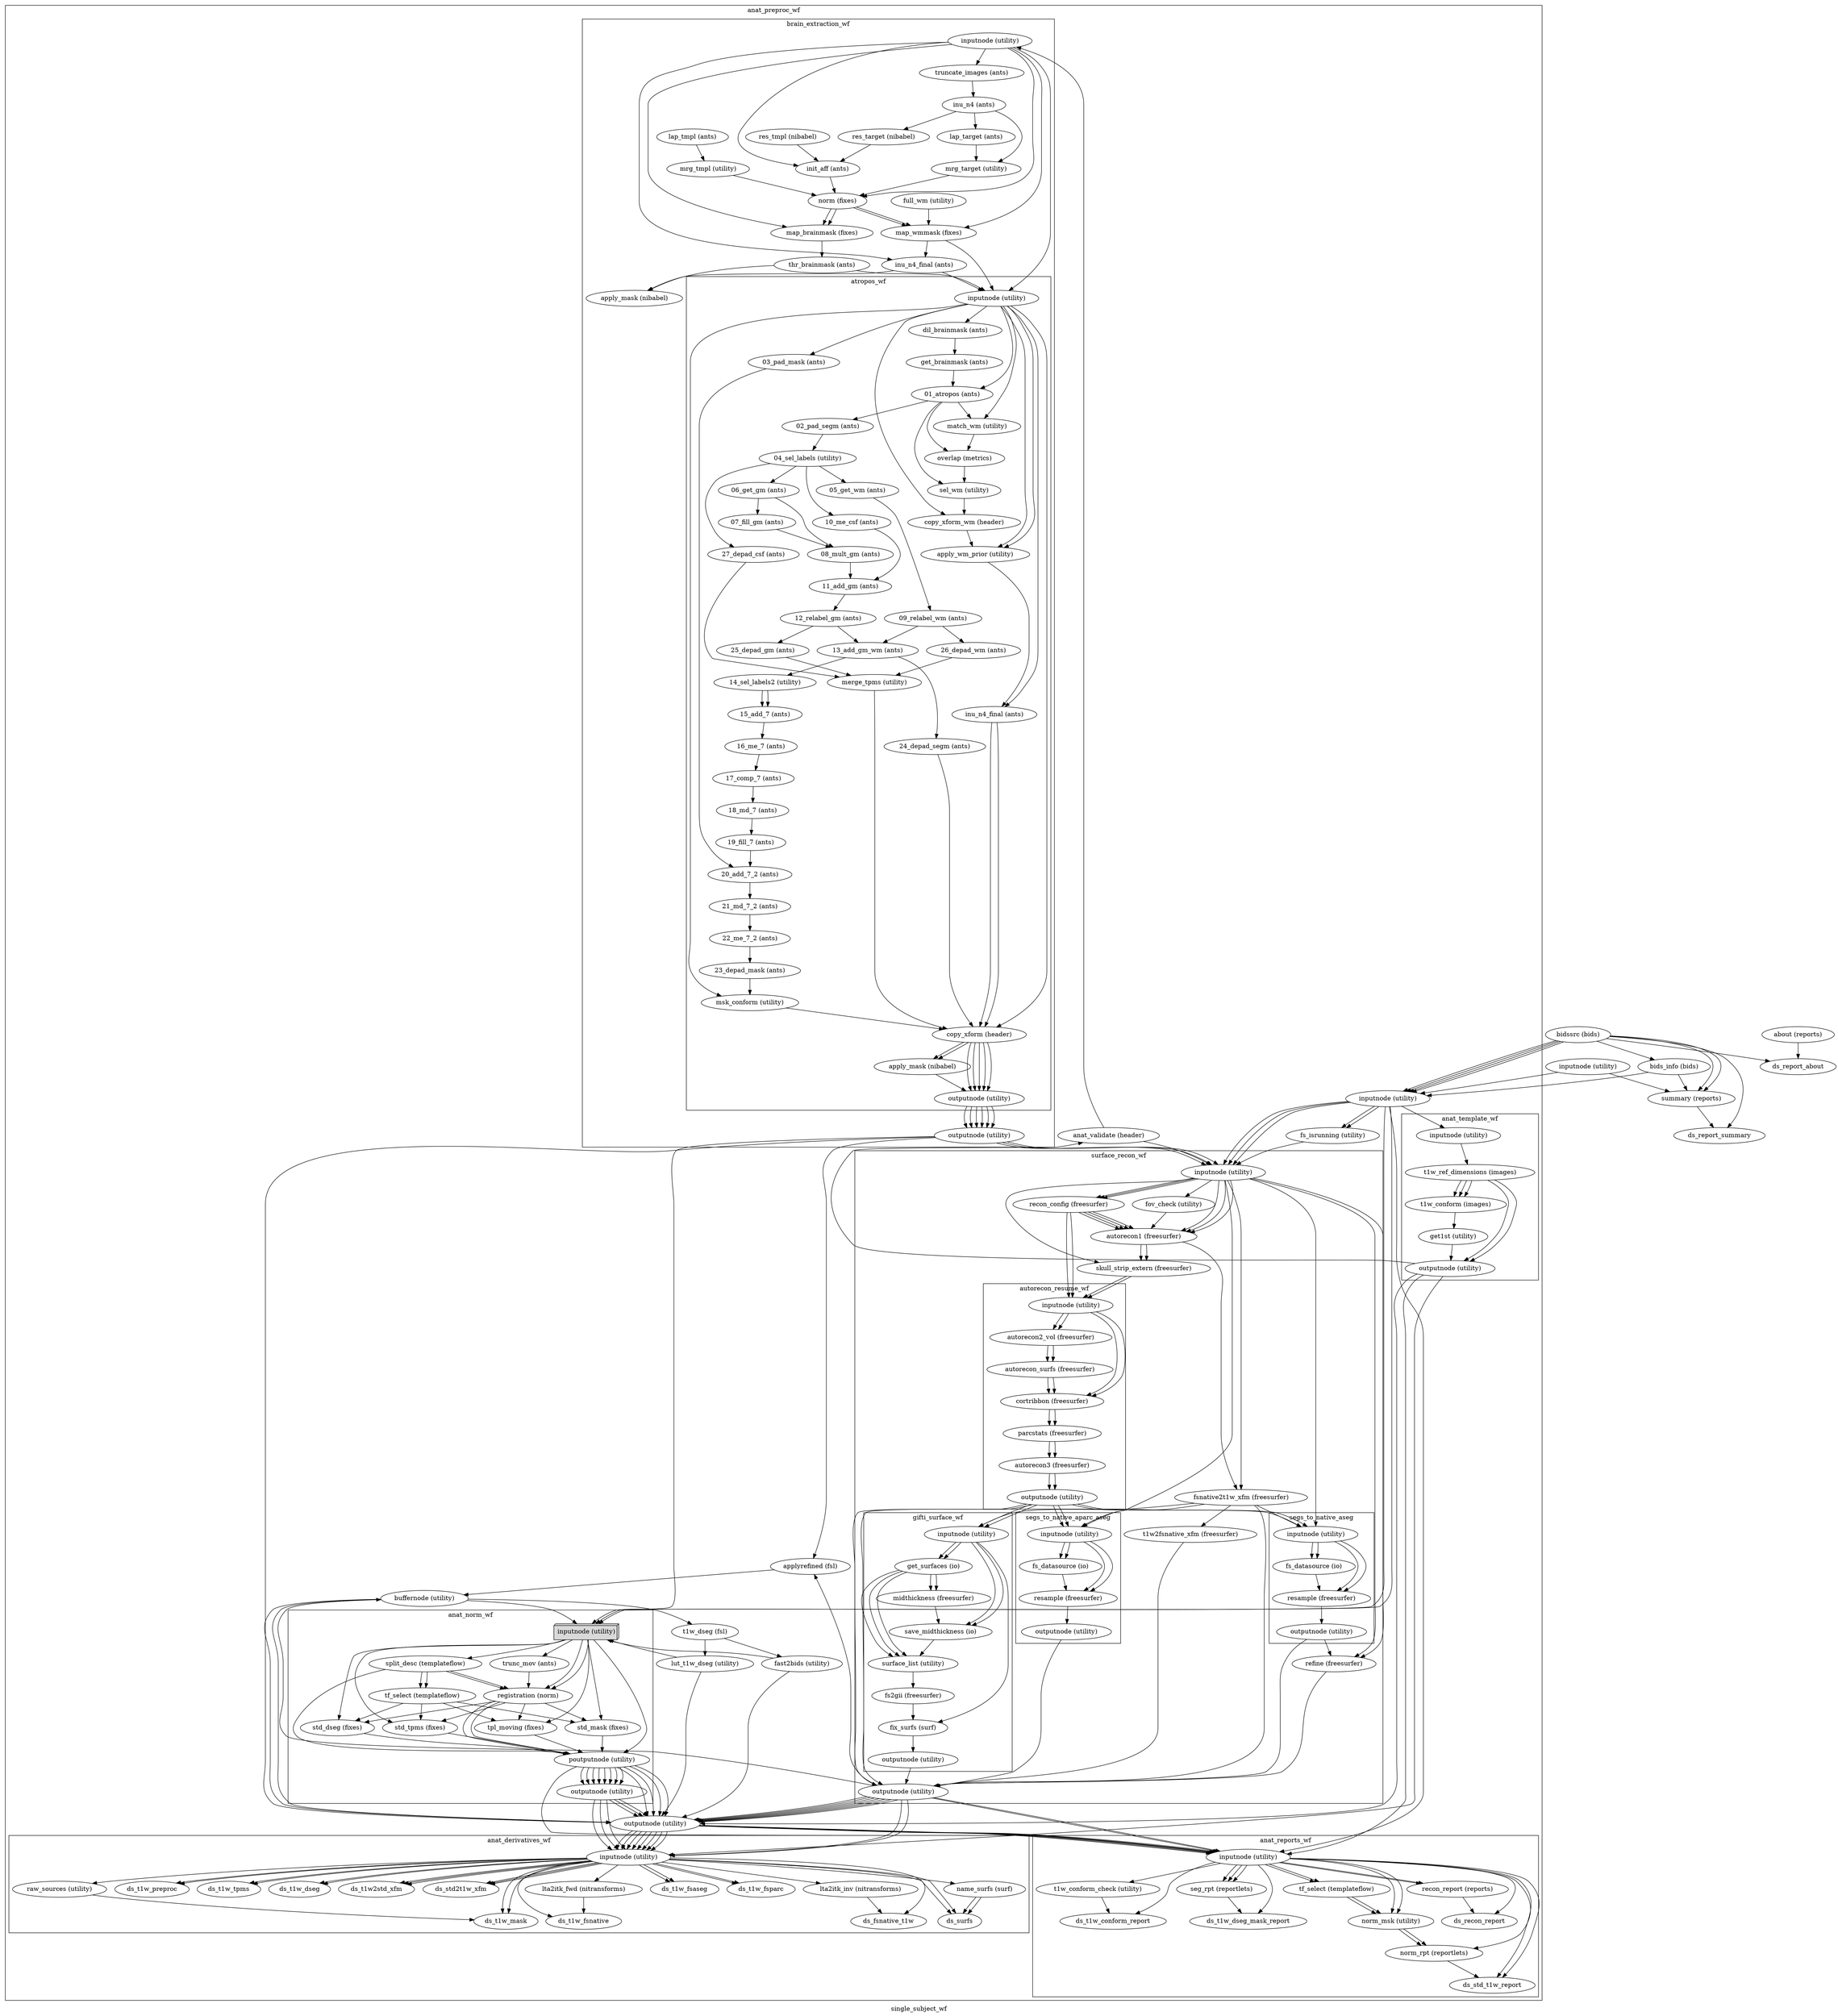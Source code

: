 digraph single_subject_wf{
  label="single_subject_wf";
  single_subject_wf_inputnode[label="inputnode (utility)"];
  single_subject_wf_bidssrc[label="bidssrc (bids)"];
  single_subject_wf_about[label="about (reports)"];
  single_subject_wf_bids_info[label="bids_info (bids)"];
  single_subject_wf_ds_report_about[label="ds_report_about"];
  single_subject_wf_summary[label="summary (reports)"];
  single_subject_wf_ds_report_summary[label="ds_report_summary"];
  single_subject_wf_inputnode -> single_subject_wf_summary;
  single_subject_wf_bidssrc -> single_subject_wf_bids_info;
  single_subject_wf_bidssrc -> single_subject_wf_summary;
  single_subject_wf_bidssrc -> single_subject_wf_summary;
  single_subject_wf_bidssrc -> single_subject_wf_ds_report_summary;
  single_subject_wf_bidssrc -> single_subject_wf_ds_report_about;
  single_subject_wf_about -> single_subject_wf_ds_report_about;
  single_subject_wf_bids_info -> single_subject_wf_summary;
  single_subject_wf_summary -> single_subject_wf_ds_report_summary;
  subgraph cluster_single_subject_wf_anat_preproc_wf {
      label="anat_preproc_wf";
    single_subject_wf_anat_preproc_wf_inputnode[label="inputnode (utility)"];
    single_subject_wf_anat_preproc_wf_fs_isrunning[label="fs_isrunning (utility)"];
    single_subject_wf_anat_preproc_wf_anat_validate[label="anat_validate (header)"];
    single_subject_wf_anat_preproc_wf_applyrefined[label="applyrefined (fsl)"];
    single_subject_wf_anat_preproc_wf_buffernode[label="buffernode (utility)"];
    single_subject_wf_anat_preproc_wf_t1w_dseg[label="t1w_dseg (fsl)"];
    single_subject_wf_anat_preproc_wf_lut_t1w_dseg[label="lut_t1w_dseg (utility)"];
    single_subject_wf_anat_preproc_wf_fast2bids[label="fast2bids (utility)"];
    single_subject_wf_anat_preproc_wf_outputnode[label="outputnode (utility)"];
    single_subject_wf_anat_preproc_wf_inputnode -> single_subject_wf_anat_preproc_wf_fs_isrunning;
    single_subject_wf_anat_preproc_wf_inputnode -> single_subject_wf_anat_preproc_wf_fs_isrunning;
    subgraph cluster_single_subject_wf_anat_preproc_wf_anat_template_wf {
            label="anat_template_wf";
        single_subject_wf_anat_preproc_wf_anat_template_wf_inputnode[label="inputnode (utility)"];
        single_subject_wf_anat_preproc_wf_anat_template_wf_t1w_ref_dimensions[label="t1w_ref_dimensions (images)"];
        single_subject_wf_anat_preproc_wf_anat_template_wf_t1w_conform[label="t1w_conform (images)"];
        single_subject_wf_anat_preproc_wf_anat_template_wf_get1st[label="get1st (utility)"];
        single_subject_wf_anat_preproc_wf_anat_template_wf_outputnode[label="outputnode (utility)"];
        single_subject_wf_anat_preproc_wf_anat_template_wf_inputnode -> single_subject_wf_anat_preproc_wf_anat_template_wf_t1w_ref_dimensions;
        single_subject_wf_anat_preproc_wf_anat_template_wf_t1w_ref_dimensions -> single_subject_wf_anat_preproc_wf_anat_template_wf_t1w_conform;
        single_subject_wf_anat_preproc_wf_anat_template_wf_t1w_ref_dimensions -> single_subject_wf_anat_preproc_wf_anat_template_wf_t1w_conform;
        single_subject_wf_anat_preproc_wf_anat_template_wf_t1w_ref_dimensions -> single_subject_wf_anat_preproc_wf_anat_template_wf_t1w_conform;
        single_subject_wf_anat_preproc_wf_anat_template_wf_t1w_ref_dimensions -> single_subject_wf_anat_preproc_wf_anat_template_wf_outputnode;
        single_subject_wf_anat_preproc_wf_anat_template_wf_t1w_ref_dimensions -> single_subject_wf_anat_preproc_wf_anat_template_wf_outputnode;
        single_subject_wf_anat_preproc_wf_anat_template_wf_t1w_conform -> single_subject_wf_anat_preproc_wf_anat_template_wf_get1st;
        single_subject_wf_anat_preproc_wf_anat_template_wf_get1st -> single_subject_wf_anat_preproc_wf_anat_template_wf_outputnode;
    }
    subgraph cluster_single_subject_wf_anat_preproc_wf_brain_extraction_wf {
            label="brain_extraction_wf";
        single_subject_wf_anat_preproc_wf_brain_extraction_wf_inputnode[label="inputnode (utility)"];
        single_subject_wf_anat_preproc_wf_brain_extraction_wf_res_tmpl[label="res_tmpl (nibabel)"];
        single_subject_wf_anat_preproc_wf_brain_extraction_wf_full_wm[label="full_wm (utility)"];
        single_subject_wf_anat_preproc_wf_brain_extraction_wf_lap_tmpl[label="lap_tmpl (ants)"];
        single_subject_wf_anat_preproc_wf_brain_extraction_wf_truncate_images[label="truncate_images (ants)"];
        single_subject_wf_anat_preproc_wf_brain_extraction_wf_mrg_tmpl[label="mrg_tmpl (utility)"];
        single_subject_wf_anat_preproc_wf_brain_extraction_wf_inu_n4[label="inu_n4 (ants)"];
        single_subject_wf_anat_preproc_wf_brain_extraction_wf_res_target[label="res_target (nibabel)"];
        single_subject_wf_anat_preproc_wf_brain_extraction_wf_lap_target[label="lap_target (ants)"];
        single_subject_wf_anat_preproc_wf_brain_extraction_wf_init_aff[label="init_aff (ants)"];
        single_subject_wf_anat_preproc_wf_brain_extraction_wf_mrg_target[label="mrg_target (utility)"];
        single_subject_wf_anat_preproc_wf_brain_extraction_wf_norm[label="norm (fixes)"];
        single_subject_wf_anat_preproc_wf_brain_extraction_wf_map_brainmask[label="map_brainmask (fixes)"];
        single_subject_wf_anat_preproc_wf_brain_extraction_wf_map_wmmask[label="map_wmmask (fixes)"];
        single_subject_wf_anat_preproc_wf_brain_extraction_wf_thr_brainmask[label="thr_brainmask (ants)"];
        single_subject_wf_anat_preproc_wf_brain_extraction_wf_inu_n4_final[label="inu_n4_final (ants)"];
        single_subject_wf_anat_preproc_wf_brain_extraction_wf_apply_mask[label="apply_mask (nibabel)"];
        single_subject_wf_anat_preproc_wf_brain_extraction_wf_outputnode[label="outputnode (utility)"];
        single_subject_wf_anat_preproc_wf_brain_extraction_wf_inputnode -> single_subject_wf_anat_preproc_wf_brain_extraction_wf_truncate_images;
        single_subject_wf_anat_preproc_wf_brain_extraction_wf_inputnode -> single_subject_wf_anat_preproc_wf_brain_extraction_wf_inu_n4_final;
        single_subject_wf_anat_preproc_wf_brain_extraction_wf_inputnode -> single_subject_wf_anat_preproc_wf_brain_extraction_wf_init_aff;
        single_subject_wf_anat_preproc_wf_brain_extraction_wf_inputnode -> single_subject_wf_anat_preproc_wf_brain_extraction_wf_norm;
        single_subject_wf_anat_preproc_wf_brain_extraction_wf_inputnode -> single_subject_wf_anat_preproc_wf_brain_extraction_wf_map_brainmask;
        single_subject_wf_anat_preproc_wf_brain_extraction_wf_inputnode -> single_subject_wf_anat_preproc_wf_brain_extraction_wf_map_wmmask;
        single_subject_wf_anat_preproc_wf_brain_extraction_wf_res_tmpl -> single_subject_wf_anat_preproc_wf_brain_extraction_wf_init_aff;
        single_subject_wf_anat_preproc_wf_brain_extraction_wf_full_wm -> single_subject_wf_anat_preproc_wf_brain_extraction_wf_map_wmmask;
        single_subject_wf_anat_preproc_wf_brain_extraction_wf_lap_tmpl -> single_subject_wf_anat_preproc_wf_brain_extraction_wf_mrg_tmpl;
        single_subject_wf_anat_preproc_wf_brain_extraction_wf_truncate_images -> single_subject_wf_anat_preproc_wf_brain_extraction_wf_inu_n4;
        single_subject_wf_anat_preproc_wf_brain_extraction_wf_mrg_tmpl -> single_subject_wf_anat_preproc_wf_brain_extraction_wf_norm;
        single_subject_wf_anat_preproc_wf_brain_extraction_wf_inu_n4 -> single_subject_wf_anat_preproc_wf_brain_extraction_wf_res_target;
        single_subject_wf_anat_preproc_wf_brain_extraction_wf_inu_n4 -> single_subject_wf_anat_preproc_wf_brain_extraction_wf_lap_target;
        single_subject_wf_anat_preproc_wf_brain_extraction_wf_inu_n4 -> single_subject_wf_anat_preproc_wf_brain_extraction_wf_mrg_target;
        single_subject_wf_anat_preproc_wf_brain_extraction_wf_res_target -> single_subject_wf_anat_preproc_wf_brain_extraction_wf_init_aff;
        single_subject_wf_anat_preproc_wf_brain_extraction_wf_lap_target -> single_subject_wf_anat_preproc_wf_brain_extraction_wf_mrg_target;
        single_subject_wf_anat_preproc_wf_brain_extraction_wf_init_aff -> single_subject_wf_anat_preproc_wf_brain_extraction_wf_norm;
        single_subject_wf_anat_preproc_wf_brain_extraction_wf_mrg_target -> single_subject_wf_anat_preproc_wf_brain_extraction_wf_norm;
        single_subject_wf_anat_preproc_wf_brain_extraction_wf_norm -> single_subject_wf_anat_preproc_wf_brain_extraction_wf_map_brainmask;
        single_subject_wf_anat_preproc_wf_brain_extraction_wf_norm -> single_subject_wf_anat_preproc_wf_brain_extraction_wf_map_brainmask;
        single_subject_wf_anat_preproc_wf_brain_extraction_wf_norm -> single_subject_wf_anat_preproc_wf_brain_extraction_wf_map_wmmask;
        single_subject_wf_anat_preproc_wf_brain_extraction_wf_norm -> single_subject_wf_anat_preproc_wf_brain_extraction_wf_map_wmmask;
        single_subject_wf_anat_preproc_wf_brain_extraction_wf_map_brainmask -> single_subject_wf_anat_preproc_wf_brain_extraction_wf_thr_brainmask;
        single_subject_wf_anat_preproc_wf_brain_extraction_wf_map_wmmask -> single_subject_wf_anat_preproc_wf_brain_extraction_wf_inu_n4_final;
        single_subject_wf_anat_preproc_wf_brain_extraction_wf_thr_brainmask -> single_subject_wf_anat_preproc_wf_brain_extraction_wf_apply_mask;
        single_subject_wf_anat_preproc_wf_brain_extraction_wf_inu_n4_final -> single_subject_wf_anat_preproc_wf_brain_extraction_wf_apply_mask;
        subgraph cluster_single_subject_wf_anat_preproc_wf_brain_extraction_wf_atropos_wf {
                        label="atropos_wf";
                single_subject_wf_anat_preproc_wf_brain_extraction_wf_atropos_wf_inputnode[label="inputnode (utility)"];
                single_subject_wf_anat_preproc_wf_brain_extraction_wf_atropos_wf_dil_brainmask[label="dil_brainmask (ants)"];
                single_subject_wf_anat_preproc_wf_brain_extraction_wf_atropos_wf_03_pad_mask[label="03_pad_mask (ants)"];
                single_subject_wf_anat_preproc_wf_brain_extraction_wf_atropos_wf_get_brainmask[label="get_brainmask (ants)"];
                single_subject_wf_anat_preproc_wf_brain_extraction_wf_atropos_wf_01_atropos[label="01_atropos (ants)"];
                single_subject_wf_anat_preproc_wf_brain_extraction_wf_atropos_wf_02_pad_segm[label="02_pad_segm (ants)"];
                single_subject_wf_anat_preproc_wf_brain_extraction_wf_atropos_wf_match_wm[label="match_wm (utility)"];
                single_subject_wf_anat_preproc_wf_brain_extraction_wf_atropos_wf_04_sel_labels[label="04_sel_labels (utility)"];
                single_subject_wf_anat_preproc_wf_brain_extraction_wf_atropos_wf_overlap[label="overlap (metrics)"];
                single_subject_wf_anat_preproc_wf_brain_extraction_wf_atropos_wf_05_get_wm[label="05_get_wm (ants)"];
                single_subject_wf_anat_preproc_wf_brain_extraction_wf_atropos_wf_06_get_gm[label="06_get_gm (ants)"];
                single_subject_wf_anat_preproc_wf_brain_extraction_wf_atropos_wf_10_me_csf[label="10_me_csf (ants)"];
                single_subject_wf_anat_preproc_wf_brain_extraction_wf_atropos_wf_27_depad_csf[label="27_depad_csf (ants)"];
                single_subject_wf_anat_preproc_wf_brain_extraction_wf_atropos_wf_sel_wm[label="sel_wm (utility)"];
                single_subject_wf_anat_preproc_wf_brain_extraction_wf_atropos_wf_09_relabel_wm[label="09_relabel_wm (ants)"];
                single_subject_wf_anat_preproc_wf_brain_extraction_wf_atropos_wf_07_fill_gm[label="07_fill_gm (ants)"];
                single_subject_wf_anat_preproc_wf_brain_extraction_wf_atropos_wf_copy_xform_wm[label="copy_xform_wm (header)"];
                single_subject_wf_anat_preproc_wf_brain_extraction_wf_atropos_wf_26_depad_wm[label="26_depad_wm (ants)"];
                single_subject_wf_anat_preproc_wf_brain_extraction_wf_atropos_wf_08_mult_gm[label="08_mult_gm (ants)"];
                single_subject_wf_anat_preproc_wf_brain_extraction_wf_atropos_wf_apply_wm_prior[label="apply_wm_prior (utility)"];
                single_subject_wf_anat_preproc_wf_brain_extraction_wf_atropos_wf_11_add_gm[label="11_add_gm (ants)"];
                single_subject_wf_anat_preproc_wf_brain_extraction_wf_atropos_wf_inu_n4_final[label="inu_n4_final (ants)"];
                single_subject_wf_anat_preproc_wf_brain_extraction_wf_atropos_wf_12_relabel_gm[label="12_relabel_gm (ants)"];
                single_subject_wf_anat_preproc_wf_brain_extraction_wf_atropos_wf_13_add_gm_wm[label="13_add_gm_wm (ants)"];
                single_subject_wf_anat_preproc_wf_brain_extraction_wf_atropos_wf_25_depad_gm[label="25_depad_gm (ants)"];
                single_subject_wf_anat_preproc_wf_brain_extraction_wf_atropos_wf_14_sel_labels2[label="14_sel_labels2 (utility)"];
                single_subject_wf_anat_preproc_wf_brain_extraction_wf_atropos_wf_24_depad_segm[label="24_depad_segm (ants)"];
                single_subject_wf_anat_preproc_wf_brain_extraction_wf_atropos_wf_merge_tpms[label="merge_tpms (utility)"];
                single_subject_wf_anat_preproc_wf_brain_extraction_wf_atropos_wf_15_add_7[label="15_add_7 (ants)"];
                single_subject_wf_anat_preproc_wf_brain_extraction_wf_atropos_wf_16_me_7[label="16_me_7 (ants)"];
                single_subject_wf_anat_preproc_wf_brain_extraction_wf_atropos_wf_17_comp_7[label="17_comp_7 (ants)"];
                single_subject_wf_anat_preproc_wf_brain_extraction_wf_atropos_wf_18_md_7[label="18_md_7 (ants)"];
                single_subject_wf_anat_preproc_wf_brain_extraction_wf_atropos_wf_19_fill_7[label="19_fill_7 (ants)"];
                single_subject_wf_anat_preproc_wf_brain_extraction_wf_atropos_wf_20_add_7_2[label="20_add_7_2 (ants)"];
                single_subject_wf_anat_preproc_wf_brain_extraction_wf_atropos_wf_21_md_7_2[label="21_md_7_2 (ants)"];
                single_subject_wf_anat_preproc_wf_brain_extraction_wf_atropos_wf_22_me_7_2[label="22_me_7_2 (ants)"];
                single_subject_wf_anat_preproc_wf_brain_extraction_wf_atropos_wf_23_depad_mask[label="23_depad_mask (ants)"];
                single_subject_wf_anat_preproc_wf_brain_extraction_wf_atropos_wf_msk_conform[label="msk_conform (utility)"];
                single_subject_wf_anat_preproc_wf_brain_extraction_wf_atropos_wf_copy_xform[label="copy_xform (header)"];
                single_subject_wf_anat_preproc_wf_brain_extraction_wf_atropos_wf_apply_mask[label="apply_mask (nibabel)"];
                single_subject_wf_anat_preproc_wf_brain_extraction_wf_atropos_wf_outputnode[label="outputnode (utility)"];
                single_subject_wf_anat_preproc_wf_brain_extraction_wf_atropos_wf_inputnode -> single_subject_wf_anat_preproc_wf_brain_extraction_wf_atropos_wf_dil_brainmask;
                single_subject_wf_anat_preproc_wf_brain_extraction_wf_atropos_wf_inputnode -> single_subject_wf_anat_preproc_wf_brain_extraction_wf_atropos_wf_copy_xform;
                single_subject_wf_anat_preproc_wf_brain_extraction_wf_atropos_wf_inputnode -> single_subject_wf_anat_preproc_wf_brain_extraction_wf_atropos_wf_copy_xform_wm;
                single_subject_wf_anat_preproc_wf_brain_extraction_wf_atropos_wf_inputnode -> single_subject_wf_anat_preproc_wf_brain_extraction_wf_atropos_wf_03_pad_mask;
                single_subject_wf_anat_preproc_wf_brain_extraction_wf_atropos_wf_inputnode -> single_subject_wf_anat_preproc_wf_brain_extraction_wf_atropos_wf_01_atropos;
                single_subject_wf_anat_preproc_wf_brain_extraction_wf_atropos_wf_inputnode -> single_subject_wf_anat_preproc_wf_brain_extraction_wf_atropos_wf_inu_n4_final;
                single_subject_wf_anat_preproc_wf_brain_extraction_wf_atropos_wf_inputnode -> single_subject_wf_anat_preproc_wf_brain_extraction_wf_atropos_wf_msk_conform;
                single_subject_wf_anat_preproc_wf_brain_extraction_wf_atropos_wf_inputnode -> single_subject_wf_anat_preproc_wf_brain_extraction_wf_atropos_wf_apply_wm_prior;
                single_subject_wf_anat_preproc_wf_brain_extraction_wf_atropos_wf_inputnode -> single_subject_wf_anat_preproc_wf_brain_extraction_wf_atropos_wf_apply_wm_prior;
                single_subject_wf_anat_preproc_wf_brain_extraction_wf_atropos_wf_inputnode -> single_subject_wf_anat_preproc_wf_brain_extraction_wf_atropos_wf_match_wm;
                single_subject_wf_anat_preproc_wf_brain_extraction_wf_atropos_wf_dil_brainmask -> single_subject_wf_anat_preproc_wf_brain_extraction_wf_atropos_wf_get_brainmask;
                single_subject_wf_anat_preproc_wf_brain_extraction_wf_atropos_wf_03_pad_mask -> single_subject_wf_anat_preproc_wf_brain_extraction_wf_atropos_wf_20_add_7_2;
                single_subject_wf_anat_preproc_wf_brain_extraction_wf_atropos_wf_get_brainmask -> single_subject_wf_anat_preproc_wf_brain_extraction_wf_atropos_wf_01_atropos;
                single_subject_wf_anat_preproc_wf_brain_extraction_wf_atropos_wf_01_atropos -> single_subject_wf_anat_preproc_wf_brain_extraction_wf_atropos_wf_02_pad_segm;
                single_subject_wf_anat_preproc_wf_brain_extraction_wf_atropos_wf_01_atropos -> single_subject_wf_anat_preproc_wf_brain_extraction_wf_atropos_wf_sel_wm;
                single_subject_wf_anat_preproc_wf_brain_extraction_wf_atropos_wf_01_atropos -> single_subject_wf_anat_preproc_wf_brain_extraction_wf_atropos_wf_match_wm;
                single_subject_wf_anat_preproc_wf_brain_extraction_wf_atropos_wf_01_atropos -> single_subject_wf_anat_preproc_wf_brain_extraction_wf_atropos_wf_overlap;
                single_subject_wf_anat_preproc_wf_brain_extraction_wf_atropos_wf_02_pad_segm -> single_subject_wf_anat_preproc_wf_brain_extraction_wf_atropos_wf_04_sel_labels;
                single_subject_wf_anat_preproc_wf_brain_extraction_wf_atropos_wf_match_wm -> single_subject_wf_anat_preproc_wf_brain_extraction_wf_atropos_wf_overlap;
                single_subject_wf_anat_preproc_wf_brain_extraction_wf_atropos_wf_04_sel_labels -> single_subject_wf_anat_preproc_wf_brain_extraction_wf_atropos_wf_05_get_wm;
                single_subject_wf_anat_preproc_wf_brain_extraction_wf_atropos_wf_04_sel_labels -> single_subject_wf_anat_preproc_wf_brain_extraction_wf_atropos_wf_06_get_gm;
                single_subject_wf_anat_preproc_wf_brain_extraction_wf_atropos_wf_04_sel_labels -> single_subject_wf_anat_preproc_wf_brain_extraction_wf_atropos_wf_10_me_csf;
                single_subject_wf_anat_preproc_wf_brain_extraction_wf_atropos_wf_04_sel_labels -> single_subject_wf_anat_preproc_wf_brain_extraction_wf_atropos_wf_27_depad_csf;
                single_subject_wf_anat_preproc_wf_brain_extraction_wf_atropos_wf_overlap -> single_subject_wf_anat_preproc_wf_brain_extraction_wf_atropos_wf_sel_wm;
                single_subject_wf_anat_preproc_wf_brain_extraction_wf_atropos_wf_05_get_wm -> single_subject_wf_anat_preproc_wf_brain_extraction_wf_atropos_wf_09_relabel_wm;
                single_subject_wf_anat_preproc_wf_brain_extraction_wf_atropos_wf_06_get_gm -> single_subject_wf_anat_preproc_wf_brain_extraction_wf_atropos_wf_07_fill_gm;
                single_subject_wf_anat_preproc_wf_brain_extraction_wf_atropos_wf_06_get_gm -> single_subject_wf_anat_preproc_wf_brain_extraction_wf_atropos_wf_08_mult_gm;
                single_subject_wf_anat_preproc_wf_brain_extraction_wf_atropos_wf_10_me_csf -> single_subject_wf_anat_preproc_wf_brain_extraction_wf_atropos_wf_11_add_gm;
                single_subject_wf_anat_preproc_wf_brain_extraction_wf_atropos_wf_27_depad_csf -> single_subject_wf_anat_preproc_wf_brain_extraction_wf_atropos_wf_merge_tpms;
                single_subject_wf_anat_preproc_wf_brain_extraction_wf_atropos_wf_sel_wm -> single_subject_wf_anat_preproc_wf_brain_extraction_wf_atropos_wf_copy_xform_wm;
                single_subject_wf_anat_preproc_wf_brain_extraction_wf_atropos_wf_09_relabel_wm -> single_subject_wf_anat_preproc_wf_brain_extraction_wf_atropos_wf_13_add_gm_wm;
                single_subject_wf_anat_preproc_wf_brain_extraction_wf_atropos_wf_09_relabel_wm -> single_subject_wf_anat_preproc_wf_brain_extraction_wf_atropos_wf_26_depad_wm;
                single_subject_wf_anat_preproc_wf_brain_extraction_wf_atropos_wf_07_fill_gm -> single_subject_wf_anat_preproc_wf_brain_extraction_wf_atropos_wf_08_mult_gm;
                single_subject_wf_anat_preproc_wf_brain_extraction_wf_atropos_wf_copy_xform_wm -> single_subject_wf_anat_preproc_wf_brain_extraction_wf_atropos_wf_apply_wm_prior;
                single_subject_wf_anat_preproc_wf_brain_extraction_wf_atropos_wf_26_depad_wm -> single_subject_wf_anat_preproc_wf_brain_extraction_wf_atropos_wf_merge_tpms;
                single_subject_wf_anat_preproc_wf_brain_extraction_wf_atropos_wf_08_mult_gm -> single_subject_wf_anat_preproc_wf_brain_extraction_wf_atropos_wf_11_add_gm;
                single_subject_wf_anat_preproc_wf_brain_extraction_wf_atropos_wf_apply_wm_prior -> single_subject_wf_anat_preproc_wf_brain_extraction_wf_atropos_wf_inu_n4_final;
                single_subject_wf_anat_preproc_wf_brain_extraction_wf_atropos_wf_11_add_gm -> single_subject_wf_anat_preproc_wf_brain_extraction_wf_atropos_wf_12_relabel_gm;
                single_subject_wf_anat_preproc_wf_brain_extraction_wf_atropos_wf_inu_n4_final -> single_subject_wf_anat_preproc_wf_brain_extraction_wf_atropos_wf_copy_xform;
                single_subject_wf_anat_preproc_wf_brain_extraction_wf_atropos_wf_inu_n4_final -> single_subject_wf_anat_preproc_wf_brain_extraction_wf_atropos_wf_copy_xform;
                single_subject_wf_anat_preproc_wf_brain_extraction_wf_atropos_wf_12_relabel_gm -> single_subject_wf_anat_preproc_wf_brain_extraction_wf_atropos_wf_13_add_gm_wm;
                single_subject_wf_anat_preproc_wf_brain_extraction_wf_atropos_wf_12_relabel_gm -> single_subject_wf_anat_preproc_wf_brain_extraction_wf_atropos_wf_25_depad_gm;
                single_subject_wf_anat_preproc_wf_brain_extraction_wf_atropos_wf_13_add_gm_wm -> single_subject_wf_anat_preproc_wf_brain_extraction_wf_atropos_wf_14_sel_labels2;
                single_subject_wf_anat_preproc_wf_brain_extraction_wf_atropos_wf_13_add_gm_wm -> single_subject_wf_anat_preproc_wf_brain_extraction_wf_atropos_wf_24_depad_segm;
                single_subject_wf_anat_preproc_wf_brain_extraction_wf_atropos_wf_25_depad_gm -> single_subject_wf_anat_preproc_wf_brain_extraction_wf_atropos_wf_merge_tpms;
                single_subject_wf_anat_preproc_wf_brain_extraction_wf_atropos_wf_14_sel_labels2 -> single_subject_wf_anat_preproc_wf_brain_extraction_wf_atropos_wf_15_add_7;
                single_subject_wf_anat_preproc_wf_brain_extraction_wf_atropos_wf_14_sel_labels2 -> single_subject_wf_anat_preproc_wf_brain_extraction_wf_atropos_wf_15_add_7;
                single_subject_wf_anat_preproc_wf_brain_extraction_wf_atropos_wf_24_depad_segm -> single_subject_wf_anat_preproc_wf_brain_extraction_wf_atropos_wf_copy_xform;
                single_subject_wf_anat_preproc_wf_brain_extraction_wf_atropos_wf_merge_tpms -> single_subject_wf_anat_preproc_wf_brain_extraction_wf_atropos_wf_copy_xform;
                single_subject_wf_anat_preproc_wf_brain_extraction_wf_atropos_wf_15_add_7 -> single_subject_wf_anat_preproc_wf_brain_extraction_wf_atropos_wf_16_me_7;
                single_subject_wf_anat_preproc_wf_brain_extraction_wf_atropos_wf_16_me_7 -> single_subject_wf_anat_preproc_wf_brain_extraction_wf_atropos_wf_17_comp_7;
                single_subject_wf_anat_preproc_wf_brain_extraction_wf_atropos_wf_17_comp_7 -> single_subject_wf_anat_preproc_wf_brain_extraction_wf_atropos_wf_18_md_7;
                single_subject_wf_anat_preproc_wf_brain_extraction_wf_atropos_wf_18_md_7 -> single_subject_wf_anat_preproc_wf_brain_extraction_wf_atropos_wf_19_fill_7;
                single_subject_wf_anat_preproc_wf_brain_extraction_wf_atropos_wf_19_fill_7 -> single_subject_wf_anat_preproc_wf_brain_extraction_wf_atropos_wf_20_add_7_2;
                single_subject_wf_anat_preproc_wf_brain_extraction_wf_atropos_wf_20_add_7_2 -> single_subject_wf_anat_preproc_wf_brain_extraction_wf_atropos_wf_21_md_7_2;
                single_subject_wf_anat_preproc_wf_brain_extraction_wf_atropos_wf_21_md_7_2 -> single_subject_wf_anat_preproc_wf_brain_extraction_wf_atropos_wf_22_me_7_2;
                single_subject_wf_anat_preproc_wf_brain_extraction_wf_atropos_wf_22_me_7_2 -> single_subject_wf_anat_preproc_wf_brain_extraction_wf_atropos_wf_23_depad_mask;
                single_subject_wf_anat_preproc_wf_brain_extraction_wf_atropos_wf_23_depad_mask -> single_subject_wf_anat_preproc_wf_brain_extraction_wf_atropos_wf_msk_conform;
                single_subject_wf_anat_preproc_wf_brain_extraction_wf_atropos_wf_msk_conform -> single_subject_wf_anat_preproc_wf_brain_extraction_wf_atropos_wf_copy_xform;
                single_subject_wf_anat_preproc_wf_brain_extraction_wf_atropos_wf_copy_xform -> single_subject_wf_anat_preproc_wf_brain_extraction_wf_atropos_wf_apply_mask;
                single_subject_wf_anat_preproc_wf_brain_extraction_wf_atropos_wf_copy_xform -> single_subject_wf_anat_preproc_wf_brain_extraction_wf_atropos_wf_apply_mask;
                single_subject_wf_anat_preproc_wf_brain_extraction_wf_atropos_wf_copy_xform -> single_subject_wf_anat_preproc_wf_brain_extraction_wf_atropos_wf_outputnode;
                single_subject_wf_anat_preproc_wf_brain_extraction_wf_atropos_wf_copy_xform -> single_subject_wf_anat_preproc_wf_brain_extraction_wf_atropos_wf_outputnode;
                single_subject_wf_anat_preproc_wf_brain_extraction_wf_atropos_wf_copy_xform -> single_subject_wf_anat_preproc_wf_brain_extraction_wf_atropos_wf_outputnode;
                single_subject_wf_anat_preproc_wf_brain_extraction_wf_atropos_wf_copy_xform -> single_subject_wf_anat_preproc_wf_brain_extraction_wf_atropos_wf_outputnode;
                single_subject_wf_anat_preproc_wf_brain_extraction_wf_atropos_wf_copy_xform -> single_subject_wf_anat_preproc_wf_brain_extraction_wf_atropos_wf_outputnode;
                single_subject_wf_anat_preproc_wf_brain_extraction_wf_atropos_wf_apply_mask -> single_subject_wf_anat_preproc_wf_brain_extraction_wf_atropos_wf_outputnode;
        }
        single_subject_wf_anat_preproc_wf_brain_extraction_wf_inputnode -> single_subject_wf_anat_preproc_wf_brain_extraction_wf_atropos_wf_inputnode;
        single_subject_wf_anat_preproc_wf_brain_extraction_wf_inu_n4_final -> single_subject_wf_anat_preproc_wf_brain_extraction_wf_atropos_wf_inputnode;
        single_subject_wf_anat_preproc_wf_brain_extraction_wf_thr_brainmask -> single_subject_wf_anat_preproc_wf_brain_extraction_wf_atropos_wf_inputnode;
        single_subject_wf_anat_preproc_wf_brain_extraction_wf_map_wmmask -> single_subject_wf_anat_preproc_wf_brain_extraction_wf_atropos_wf_inputnode;
        single_subject_wf_anat_preproc_wf_brain_extraction_wf_atropos_wf_outputnode -> single_subject_wf_anat_preproc_wf_brain_extraction_wf_outputnode;
        single_subject_wf_anat_preproc_wf_brain_extraction_wf_atropos_wf_outputnode -> single_subject_wf_anat_preproc_wf_brain_extraction_wf_outputnode;
        single_subject_wf_anat_preproc_wf_brain_extraction_wf_atropos_wf_outputnode -> single_subject_wf_anat_preproc_wf_brain_extraction_wf_outputnode;
        single_subject_wf_anat_preproc_wf_brain_extraction_wf_atropos_wf_outputnode -> single_subject_wf_anat_preproc_wf_brain_extraction_wf_outputnode;
        single_subject_wf_anat_preproc_wf_brain_extraction_wf_atropos_wf_outputnode -> single_subject_wf_anat_preproc_wf_brain_extraction_wf_outputnode;
        single_subject_wf_anat_preproc_wf_brain_extraction_wf_atropos_wf_outputnode -> single_subject_wf_anat_preproc_wf_brain_extraction_wf_outputnode;
    }
    subgraph cluster_single_subject_wf_anat_preproc_wf_surface_recon_wf {
            label="surface_recon_wf";
        single_subject_wf_anat_preproc_wf_surface_recon_wf_inputnode[label="inputnode (utility)"];
        single_subject_wf_anat_preproc_wf_surface_recon_wf_recon_config[label="recon_config (freesurfer)"];
        single_subject_wf_anat_preproc_wf_surface_recon_wf_fov_check[label="fov_check (utility)"];
        single_subject_wf_anat_preproc_wf_surface_recon_wf_autorecon1[label="autorecon1 (freesurfer)"];
        single_subject_wf_anat_preproc_wf_surface_recon_wf_skull_strip_extern[label="skull_strip_extern (freesurfer)"];
        single_subject_wf_anat_preproc_wf_surface_recon_wf_fsnative2t1w_xfm[label="fsnative2t1w_xfm (freesurfer)"];
        single_subject_wf_anat_preproc_wf_surface_recon_wf_t1w2fsnative_xfm[label="t1w2fsnative_xfm (freesurfer)"];
        single_subject_wf_anat_preproc_wf_surface_recon_wf_refine[label="refine (freesurfer)"];
        single_subject_wf_anat_preproc_wf_surface_recon_wf_outputnode[label="outputnode (utility)"];
        single_subject_wf_anat_preproc_wf_surface_recon_wf_inputnode -> single_subject_wf_anat_preproc_wf_surface_recon_wf_recon_config;
        single_subject_wf_anat_preproc_wf_surface_recon_wf_inputnode -> single_subject_wf_anat_preproc_wf_surface_recon_wf_recon_config;
        single_subject_wf_anat_preproc_wf_surface_recon_wf_inputnode -> single_subject_wf_anat_preproc_wf_surface_recon_wf_recon_config;
        single_subject_wf_anat_preproc_wf_surface_recon_wf_inputnode -> single_subject_wf_anat_preproc_wf_surface_recon_wf_autorecon1;
        single_subject_wf_anat_preproc_wf_surface_recon_wf_inputnode -> single_subject_wf_anat_preproc_wf_surface_recon_wf_autorecon1;
        single_subject_wf_anat_preproc_wf_surface_recon_wf_inputnode -> single_subject_wf_anat_preproc_wf_surface_recon_wf_autorecon1;
        single_subject_wf_anat_preproc_wf_surface_recon_wf_inputnode -> single_subject_wf_anat_preproc_wf_surface_recon_wf_fov_check;
        single_subject_wf_anat_preproc_wf_surface_recon_wf_inputnode -> single_subject_wf_anat_preproc_wf_surface_recon_wf_skull_strip_extern;
        single_subject_wf_anat_preproc_wf_surface_recon_wf_inputnode -> single_subject_wf_anat_preproc_wf_surface_recon_wf_fsnative2t1w_xfm;
        single_subject_wf_anat_preproc_wf_surface_recon_wf_inputnode -> single_subject_wf_anat_preproc_wf_surface_recon_wf_refine;
        single_subject_wf_anat_preproc_wf_surface_recon_wf_inputnode -> single_subject_wf_anat_preproc_wf_surface_recon_wf_refine;
        single_subject_wf_anat_preproc_wf_surface_recon_wf_recon_config -> single_subject_wf_anat_preproc_wf_surface_recon_wf_autorecon1;
        single_subject_wf_anat_preproc_wf_surface_recon_wf_recon_config -> single_subject_wf_anat_preproc_wf_surface_recon_wf_autorecon1;
        single_subject_wf_anat_preproc_wf_surface_recon_wf_recon_config -> single_subject_wf_anat_preproc_wf_surface_recon_wf_autorecon1;
        single_subject_wf_anat_preproc_wf_surface_recon_wf_recon_config -> single_subject_wf_anat_preproc_wf_surface_recon_wf_autorecon1;
        single_subject_wf_anat_preproc_wf_surface_recon_wf_fov_check -> single_subject_wf_anat_preproc_wf_surface_recon_wf_autorecon1;
        single_subject_wf_anat_preproc_wf_surface_recon_wf_autorecon1 -> single_subject_wf_anat_preproc_wf_surface_recon_wf_skull_strip_extern;
        single_subject_wf_anat_preproc_wf_surface_recon_wf_autorecon1 -> single_subject_wf_anat_preproc_wf_surface_recon_wf_skull_strip_extern;
        single_subject_wf_anat_preproc_wf_surface_recon_wf_autorecon1 -> single_subject_wf_anat_preproc_wf_surface_recon_wf_fsnative2t1w_xfm;
        single_subject_wf_anat_preproc_wf_surface_recon_wf_fsnative2t1w_xfm -> single_subject_wf_anat_preproc_wf_surface_recon_wf_t1w2fsnative_xfm;
        single_subject_wf_anat_preproc_wf_surface_recon_wf_fsnative2t1w_xfm -> single_subject_wf_anat_preproc_wf_surface_recon_wf_outputnode;
        subgraph cluster_single_subject_wf_anat_preproc_wf_surface_recon_wf_autorecon_resume_wf {
                        label="autorecon_resume_wf";
                single_subject_wf_anat_preproc_wf_surface_recon_wf_autorecon_resume_wf_inputnode[label="inputnode (utility)"];
                single_subject_wf_anat_preproc_wf_surface_recon_wf_autorecon_resume_wf_autorecon2_vol[label="autorecon2_vol (freesurfer)"];
                single_subject_wf_anat_preproc_wf_surface_recon_wf_autorecon_resume_wf_autorecon_surfs[label="autorecon_surfs (freesurfer)"];
                single_subject_wf_anat_preproc_wf_surface_recon_wf_autorecon_resume_wf_cortribbon[label="cortribbon (freesurfer)"];
                single_subject_wf_anat_preproc_wf_surface_recon_wf_autorecon_resume_wf_parcstats[label="parcstats (freesurfer)"];
                single_subject_wf_anat_preproc_wf_surface_recon_wf_autorecon_resume_wf_autorecon3[label="autorecon3 (freesurfer)"];
                single_subject_wf_anat_preproc_wf_surface_recon_wf_autorecon_resume_wf_outputnode[label="outputnode (utility)"];
                single_subject_wf_anat_preproc_wf_surface_recon_wf_autorecon_resume_wf_inputnode -> single_subject_wf_anat_preproc_wf_surface_recon_wf_autorecon_resume_wf_cortribbon;
                single_subject_wf_anat_preproc_wf_surface_recon_wf_autorecon_resume_wf_inputnode -> single_subject_wf_anat_preproc_wf_surface_recon_wf_autorecon_resume_wf_cortribbon;
                single_subject_wf_anat_preproc_wf_surface_recon_wf_autorecon_resume_wf_inputnode -> single_subject_wf_anat_preproc_wf_surface_recon_wf_autorecon_resume_wf_autorecon2_vol;
                single_subject_wf_anat_preproc_wf_surface_recon_wf_autorecon_resume_wf_inputnode -> single_subject_wf_anat_preproc_wf_surface_recon_wf_autorecon_resume_wf_autorecon2_vol;
                single_subject_wf_anat_preproc_wf_surface_recon_wf_autorecon_resume_wf_autorecon2_vol -> single_subject_wf_anat_preproc_wf_surface_recon_wf_autorecon_resume_wf_autorecon_surfs;
                single_subject_wf_anat_preproc_wf_surface_recon_wf_autorecon_resume_wf_autorecon2_vol -> single_subject_wf_anat_preproc_wf_surface_recon_wf_autorecon_resume_wf_autorecon_surfs;
                single_subject_wf_anat_preproc_wf_surface_recon_wf_autorecon_resume_wf_autorecon_surfs -> single_subject_wf_anat_preproc_wf_surface_recon_wf_autorecon_resume_wf_cortribbon;
                single_subject_wf_anat_preproc_wf_surface_recon_wf_autorecon_resume_wf_autorecon_surfs -> single_subject_wf_anat_preproc_wf_surface_recon_wf_autorecon_resume_wf_cortribbon;
                single_subject_wf_anat_preproc_wf_surface_recon_wf_autorecon_resume_wf_cortribbon -> single_subject_wf_anat_preproc_wf_surface_recon_wf_autorecon_resume_wf_parcstats;
                single_subject_wf_anat_preproc_wf_surface_recon_wf_autorecon_resume_wf_cortribbon -> single_subject_wf_anat_preproc_wf_surface_recon_wf_autorecon_resume_wf_parcstats;
                single_subject_wf_anat_preproc_wf_surface_recon_wf_autorecon_resume_wf_parcstats -> single_subject_wf_anat_preproc_wf_surface_recon_wf_autorecon_resume_wf_autorecon3;
                single_subject_wf_anat_preproc_wf_surface_recon_wf_autorecon_resume_wf_parcstats -> single_subject_wf_anat_preproc_wf_surface_recon_wf_autorecon_resume_wf_autorecon3;
                single_subject_wf_anat_preproc_wf_surface_recon_wf_autorecon_resume_wf_autorecon3 -> single_subject_wf_anat_preproc_wf_surface_recon_wf_autorecon_resume_wf_outputnode;
                single_subject_wf_anat_preproc_wf_surface_recon_wf_autorecon_resume_wf_autorecon3 -> single_subject_wf_anat_preproc_wf_surface_recon_wf_autorecon_resume_wf_outputnode;
        }
        single_subject_wf_anat_preproc_wf_surface_recon_wf_t1w2fsnative_xfm -> single_subject_wf_anat_preproc_wf_surface_recon_wf_outputnode;
        subgraph cluster_single_subject_wf_anat_preproc_wf_surface_recon_wf_gifti_surface_wf {
                        label="gifti_surface_wf";
                single_subject_wf_anat_preproc_wf_surface_recon_wf_gifti_surface_wf_inputnode[label="inputnode (utility)"];
                single_subject_wf_anat_preproc_wf_surface_recon_wf_gifti_surface_wf_get_surfaces[label="get_surfaces (io)"];
                single_subject_wf_anat_preproc_wf_surface_recon_wf_gifti_surface_wf_midthickness[label="midthickness (freesurfer)"];
                single_subject_wf_anat_preproc_wf_surface_recon_wf_gifti_surface_wf_save_midthickness[label="save_midthickness (io)"];
                single_subject_wf_anat_preproc_wf_surface_recon_wf_gifti_surface_wf_surface_list[label="surface_list (utility)"];
                single_subject_wf_anat_preproc_wf_surface_recon_wf_gifti_surface_wf_fs2gii[label="fs2gii (freesurfer)"];
                single_subject_wf_anat_preproc_wf_surface_recon_wf_gifti_surface_wf_fix_surfs[label="fix_surfs (surf)"];
                single_subject_wf_anat_preproc_wf_surface_recon_wf_gifti_surface_wf_outputnode[label="outputnode (utility)"];
                single_subject_wf_anat_preproc_wf_surface_recon_wf_gifti_surface_wf_inputnode -> single_subject_wf_anat_preproc_wf_surface_recon_wf_gifti_surface_wf_get_surfaces;
                single_subject_wf_anat_preproc_wf_surface_recon_wf_gifti_surface_wf_inputnode -> single_subject_wf_anat_preproc_wf_surface_recon_wf_gifti_surface_wf_get_surfaces;
                single_subject_wf_anat_preproc_wf_surface_recon_wf_gifti_surface_wf_inputnode -> single_subject_wf_anat_preproc_wf_surface_recon_wf_gifti_surface_wf_save_midthickness;
                single_subject_wf_anat_preproc_wf_surface_recon_wf_gifti_surface_wf_inputnode -> single_subject_wf_anat_preproc_wf_surface_recon_wf_gifti_surface_wf_save_midthickness;
                single_subject_wf_anat_preproc_wf_surface_recon_wf_gifti_surface_wf_inputnode -> single_subject_wf_anat_preproc_wf_surface_recon_wf_gifti_surface_wf_fix_surfs;
                single_subject_wf_anat_preproc_wf_surface_recon_wf_gifti_surface_wf_get_surfaces -> single_subject_wf_anat_preproc_wf_surface_recon_wf_gifti_surface_wf_midthickness;
                single_subject_wf_anat_preproc_wf_surface_recon_wf_gifti_surface_wf_get_surfaces -> single_subject_wf_anat_preproc_wf_surface_recon_wf_gifti_surface_wf_midthickness;
                single_subject_wf_anat_preproc_wf_surface_recon_wf_gifti_surface_wf_get_surfaces -> single_subject_wf_anat_preproc_wf_surface_recon_wf_gifti_surface_wf_surface_list;
                single_subject_wf_anat_preproc_wf_surface_recon_wf_gifti_surface_wf_get_surfaces -> single_subject_wf_anat_preproc_wf_surface_recon_wf_gifti_surface_wf_surface_list;
                single_subject_wf_anat_preproc_wf_surface_recon_wf_gifti_surface_wf_get_surfaces -> single_subject_wf_anat_preproc_wf_surface_recon_wf_gifti_surface_wf_surface_list;
                single_subject_wf_anat_preproc_wf_surface_recon_wf_gifti_surface_wf_midthickness -> single_subject_wf_anat_preproc_wf_surface_recon_wf_gifti_surface_wf_save_midthickness;
                single_subject_wf_anat_preproc_wf_surface_recon_wf_gifti_surface_wf_save_midthickness -> single_subject_wf_anat_preproc_wf_surface_recon_wf_gifti_surface_wf_surface_list;
                single_subject_wf_anat_preproc_wf_surface_recon_wf_gifti_surface_wf_surface_list -> single_subject_wf_anat_preproc_wf_surface_recon_wf_gifti_surface_wf_fs2gii;
                single_subject_wf_anat_preproc_wf_surface_recon_wf_gifti_surface_wf_fs2gii -> single_subject_wf_anat_preproc_wf_surface_recon_wf_gifti_surface_wf_fix_surfs;
                single_subject_wf_anat_preproc_wf_surface_recon_wf_gifti_surface_wf_fix_surfs -> single_subject_wf_anat_preproc_wf_surface_recon_wf_gifti_surface_wf_outputnode;
        }
        subgraph cluster_single_subject_wf_anat_preproc_wf_surface_recon_wf_segs_to_native_aseg {
                        label="segs_to_native_aseg";
                single_subject_wf_anat_preproc_wf_surface_recon_wf_segs_to_native_aseg_inputnode[label="inputnode (utility)"];
                single_subject_wf_anat_preproc_wf_surface_recon_wf_segs_to_native_aseg_fs_datasource[label="fs_datasource (io)"];
                single_subject_wf_anat_preproc_wf_surface_recon_wf_segs_to_native_aseg_resample[label="resample (freesurfer)"];
                single_subject_wf_anat_preproc_wf_surface_recon_wf_segs_to_native_aseg_outputnode[label="outputnode (utility)"];
                single_subject_wf_anat_preproc_wf_surface_recon_wf_segs_to_native_aseg_inputnode -> single_subject_wf_anat_preproc_wf_surface_recon_wf_segs_to_native_aseg_fs_datasource;
                single_subject_wf_anat_preproc_wf_surface_recon_wf_segs_to_native_aseg_inputnode -> single_subject_wf_anat_preproc_wf_surface_recon_wf_segs_to_native_aseg_fs_datasource;
                single_subject_wf_anat_preproc_wf_surface_recon_wf_segs_to_native_aseg_inputnode -> single_subject_wf_anat_preproc_wf_surface_recon_wf_segs_to_native_aseg_resample;
                single_subject_wf_anat_preproc_wf_surface_recon_wf_segs_to_native_aseg_inputnode -> single_subject_wf_anat_preproc_wf_surface_recon_wf_segs_to_native_aseg_resample;
                single_subject_wf_anat_preproc_wf_surface_recon_wf_segs_to_native_aseg_fs_datasource -> single_subject_wf_anat_preproc_wf_surface_recon_wf_segs_to_native_aseg_resample;
                single_subject_wf_anat_preproc_wf_surface_recon_wf_segs_to_native_aseg_resample -> single_subject_wf_anat_preproc_wf_surface_recon_wf_segs_to_native_aseg_outputnode;
        }
        subgraph cluster_single_subject_wf_anat_preproc_wf_surface_recon_wf_segs_to_native_aparc_aseg {
                        label="segs_to_native_aparc_aseg";
                single_subject_wf_anat_preproc_wf_surface_recon_wf_segs_to_native_aparc_aseg_inputnode[label="inputnode (utility)"];
                single_subject_wf_anat_preproc_wf_surface_recon_wf_segs_to_native_aparc_aseg_fs_datasource[label="fs_datasource (io)"];
                single_subject_wf_anat_preproc_wf_surface_recon_wf_segs_to_native_aparc_aseg_resample[label="resample (freesurfer)"];
                single_subject_wf_anat_preproc_wf_surface_recon_wf_segs_to_native_aparc_aseg_outputnode[label="outputnode (utility)"];
                single_subject_wf_anat_preproc_wf_surface_recon_wf_segs_to_native_aparc_aseg_inputnode -> single_subject_wf_anat_preproc_wf_surface_recon_wf_segs_to_native_aparc_aseg_fs_datasource;
                single_subject_wf_anat_preproc_wf_surface_recon_wf_segs_to_native_aparc_aseg_inputnode -> single_subject_wf_anat_preproc_wf_surface_recon_wf_segs_to_native_aparc_aseg_fs_datasource;
                single_subject_wf_anat_preproc_wf_surface_recon_wf_segs_to_native_aparc_aseg_inputnode -> single_subject_wf_anat_preproc_wf_surface_recon_wf_segs_to_native_aparc_aseg_resample;
                single_subject_wf_anat_preproc_wf_surface_recon_wf_segs_to_native_aparc_aseg_inputnode -> single_subject_wf_anat_preproc_wf_surface_recon_wf_segs_to_native_aparc_aseg_resample;
                single_subject_wf_anat_preproc_wf_surface_recon_wf_segs_to_native_aparc_aseg_fs_datasource -> single_subject_wf_anat_preproc_wf_surface_recon_wf_segs_to_native_aparc_aseg_resample;
                single_subject_wf_anat_preproc_wf_surface_recon_wf_segs_to_native_aparc_aseg_resample -> single_subject_wf_anat_preproc_wf_surface_recon_wf_segs_to_native_aparc_aseg_outputnode;
        }
        single_subject_wf_anat_preproc_wf_surface_recon_wf_refine -> single_subject_wf_anat_preproc_wf_surface_recon_wf_outputnode;
        single_subject_wf_anat_preproc_wf_surface_recon_wf_inputnode -> single_subject_wf_anat_preproc_wf_surface_recon_wf_segs_to_native_aseg_inputnode;
        single_subject_wf_anat_preproc_wf_surface_recon_wf_inputnode -> single_subject_wf_anat_preproc_wf_surface_recon_wf_segs_to_native_aparc_aseg_inputnode;
        single_subject_wf_anat_preproc_wf_surface_recon_wf_recon_config -> single_subject_wf_anat_preproc_wf_surface_recon_wf_autorecon_resume_wf_inputnode;
        single_subject_wf_anat_preproc_wf_surface_recon_wf_recon_config -> single_subject_wf_anat_preproc_wf_surface_recon_wf_autorecon_resume_wf_inputnode;
        single_subject_wf_anat_preproc_wf_surface_recon_wf_skull_strip_extern -> single_subject_wf_anat_preproc_wf_surface_recon_wf_autorecon_resume_wf_inputnode;
        single_subject_wf_anat_preproc_wf_surface_recon_wf_skull_strip_extern -> single_subject_wf_anat_preproc_wf_surface_recon_wf_autorecon_resume_wf_inputnode;
        single_subject_wf_anat_preproc_wf_surface_recon_wf_autorecon_resume_wf_outputnode -> single_subject_wf_anat_preproc_wf_surface_recon_wf_gifti_surface_wf_inputnode;
        single_subject_wf_anat_preproc_wf_surface_recon_wf_autorecon_resume_wf_outputnode -> single_subject_wf_anat_preproc_wf_surface_recon_wf_gifti_surface_wf_inputnode;
        single_subject_wf_anat_preproc_wf_surface_recon_wf_autorecon_resume_wf_outputnode -> single_subject_wf_anat_preproc_wf_surface_recon_wf_segs_to_native_aseg_inputnode;
        single_subject_wf_anat_preproc_wf_surface_recon_wf_autorecon_resume_wf_outputnode -> single_subject_wf_anat_preproc_wf_surface_recon_wf_segs_to_native_aseg_inputnode;
        single_subject_wf_anat_preproc_wf_surface_recon_wf_autorecon_resume_wf_outputnode -> single_subject_wf_anat_preproc_wf_surface_recon_wf_segs_to_native_aparc_aseg_inputnode;
        single_subject_wf_anat_preproc_wf_surface_recon_wf_autorecon_resume_wf_outputnode -> single_subject_wf_anat_preproc_wf_surface_recon_wf_segs_to_native_aparc_aseg_inputnode;
        single_subject_wf_anat_preproc_wf_surface_recon_wf_autorecon_resume_wf_outputnode -> single_subject_wf_anat_preproc_wf_surface_recon_wf_outputnode;
        single_subject_wf_anat_preproc_wf_surface_recon_wf_autorecon_resume_wf_outputnode -> single_subject_wf_anat_preproc_wf_surface_recon_wf_outputnode;
        single_subject_wf_anat_preproc_wf_surface_recon_wf_gifti_surface_wf_outputnode -> single_subject_wf_anat_preproc_wf_surface_recon_wf_outputnode;
        single_subject_wf_anat_preproc_wf_surface_recon_wf_fsnative2t1w_xfm -> single_subject_wf_anat_preproc_wf_surface_recon_wf_gifti_surface_wf_inputnode;
        single_subject_wf_anat_preproc_wf_surface_recon_wf_fsnative2t1w_xfm -> single_subject_wf_anat_preproc_wf_surface_recon_wf_segs_to_native_aseg_inputnode;
        single_subject_wf_anat_preproc_wf_surface_recon_wf_fsnative2t1w_xfm -> single_subject_wf_anat_preproc_wf_surface_recon_wf_segs_to_native_aparc_aseg_inputnode;
        single_subject_wf_anat_preproc_wf_surface_recon_wf_segs_to_native_aseg_outputnode -> single_subject_wf_anat_preproc_wf_surface_recon_wf_refine;
        single_subject_wf_anat_preproc_wf_surface_recon_wf_segs_to_native_aseg_outputnode -> single_subject_wf_anat_preproc_wf_surface_recon_wf_outputnode;
        single_subject_wf_anat_preproc_wf_surface_recon_wf_segs_to_native_aparc_aseg_outputnode -> single_subject_wf_anat_preproc_wf_surface_recon_wf_outputnode;
    }
    single_subject_wf_anat_preproc_wf_applyrefined -> single_subject_wf_anat_preproc_wf_buffernode;
    single_subject_wf_anat_preproc_wf_buffernode -> single_subject_wf_anat_preproc_wf_outputnode;
    single_subject_wf_anat_preproc_wf_buffernode -> single_subject_wf_anat_preproc_wf_outputnode;
    single_subject_wf_anat_preproc_wf_buffernode -> single_subject_wf_anat_preproc_wf_t1w_dseg;
    single_subject_wf_anat_preproc_wf_t1w_dseg -> single_subject_wf_anat_preproc_wf_lut_t1w_dseg;
    single_subject_wf_anat_preproc_wf_t1w_dseg -> single_subject_wf_anat_preproc_wf_fast2bids;
    single_subject_wf_anat_preproc_wf_lut_t1w_dseg -> single_subject_wf_anat_preproc_wf_outputnode;
    single_subject_wf_anat_preproc_wf_fast2bids -> single_subject_wf_anat_preproc_wf_outputnode;
    subgraph cluster_single_subject_wf_anat_preproc_wf_anat_norm_wf {
            label="anat_norm_wf";
        single_subject_wf_anat_preproc_wf_anat_norm_wf_inputnode[label="inputnode (utility)", shape=box3d,style=filled, color=black, colorscheme=greys7 fillcolor=2];
        single_subject_wf_anat_preproc_wf_anat_norm_wf_split_desc[label="split_desc (templateflow)"];
        single_subject_wf_anat_preproc_wf_anat_norm_wf_trunc_mov[label="trunc_mov (ants)"];
        single_subject_wf_anat_preproc_wf_anat_norm_wf_tf_select[label="tf_select (templateflow)"];
        single_subject_wf_anat_preproc_wf_anat_norm_wf_registration[label="registration (norm)"];
        single_subject_wf_anat_preproc_wf_anat_norm_wf_tpl_moving[label="tpl_moving (fixes)"];
        single_subject_wf_anat_preproc_wf_anat_norm_wf_std_mask[label="std_mask (fixes)"];
        single_subject_wf_anat_preproc_wf_anat_norm_wf_std_dseg[label="std_dseg (fixes)"];
        single_subject_wf_anat_preproc_wf_anat_norm_wf_std_tpms[label="std_tpms (fixes)"];
        single_subject_wf_anat_preproc_wf_anat_norm_wf_poutputnode[label="poutputnode (utility)"];
        single_subject_wf_anat_preproc_wf_anat_norm_wf_outputnode[label="outputnode (utility)"];
        single_subject_wf_anat_preproc_wf_anat_norm_wf_inputnode -> single_subject_wf_anat_preproc_wf_anat_norm_wf_split_desc;
        single_subject_wf_anat_preproc_wf_anat_norm_wf_inputnode -> single_subject_wf_anat_preproc_wf_anat_norm_wf_poutputnode;
        single_subject_wf_anat_preproc_wf_anat_norm_wf_inputnode -> single_subject_wf_anat_preproc_wf_anat_norm_wf_trunc_mov;
        single_subject_wf_anat_preproc_wf_anat_norm_wf_inputnode -> single_subject_wf_anat_preproc_wf_anat_norm_wf_registration;
        single_subject_wf_anat_preproc_wf_anat_norm_wf_inputnode -> single_subject_wf_anat_preproc_wf_anat_norm_wf_registration;
        single_subject_wf_anat_preproc_wf_anat_norm_wf_inputnode -> single_subject_wf_anat_preproc_wf_anat_norm_wf_tpl_moving;
        single_subject_wf_anat_preproc_wf_anat_norm_wf_inputnode -> single_subject_wf_anat_preproc_wf_anat_norm_wf_std_mask;
        single_subject_wf_anat_preproc_wf_anat_norm_wf_inputnode -> single_subject_wf_anat_preproc_wf_anat_norm_wf_std_dseg;
        single_subject_wf_anat_preproc_wf_anat_norm_wf_inputnode -> single_subject_wf_anat_preproc_wf_anat_norm_wf_std_tpms;
        single_subject_wf_anat_preproc_wf_anat_norm_wf_split_desc -> single_subject_wf_anat_preproc_wf_anat_norm_wf_tf_select;
        single_subject_wf_anat_preproc_wf_anat_norm_wf_split_desc -> single_subject_wf_anat_preproc_wf_anat_norm_wf_tf_select;
        single_subject_wf_anat_preproc_wf_anat_norm_wf_split_desc -> single_subject_wf_anat_preproc_wf_anat_norm_wf_registration;
        single_subject_wf_anat_preproc_wf_anat_norm_wf_split_desc -> single_subject_wf_anat_preproc_wf_anat_norm_wf_registration;
        single_subject_wf_anat_preproc_wf_anat_norm_wf_split_desc -> single_subject_wf_anat_preproc_wf_anat_norm_wf_poutputnode;
        single_subject_wf_anat_preproc_wf_anat_norm_wf_trunc_mov -> single_subject_wf_anat_preproc_wf_anat_norm_wf_registration;
        single_subject_wf_anat_preproc_wf_anat_norm_wf_tf_select -> single_subject_wf_anat_preproc_wf_anat_norm_wf_tpl_moving;
        single_subject_wf_anat_preproc_wf_anat_norm_wf_tf_select -> single_subject_wf_anat_preproc_wf_anat_norm_wf_std_mask;
        single_subject_wf_anat_preproc_wf_anat_norm_wf_tf_select -> single_subject_wf_anat_preproc_wf_anat_norm_wf_std_dseg;
        single_subject_wf_anat_preproc_wf_anat_norm_wf_tf_select -> single_subject_wf_anat_preproc_wf_anat_norm_wf_std_tpms;
        single_subject_wf_anat_preproc_wf_anat_norm_wf_registration -> single_subject_wf_anat_preproc_wf_anat_norm_wf_tpl_moving;
        single_subject_wf_anat_preproc_wf_anat_norm_wf_registration -> single_subject_wf_anat_preproc_wf_anat_norm_wf_std_mask;
        single_subject_wf_anat_preproc_wf_anat_norm_wf_registration -> single_subject_wf_anat_preproc_wf_anat_norm_wf_std_dseg;
        single_subject_wf_anat_preproc_wf_anat_norm_wf_registration -> single_subject_wf_anat_preproc_wf_anat_norm_wf_std_tpms;
        single_subject_wf_anat_preproc_wf_anat_norm_wf_registration -> single_subject_wf_anat_preproc_wf_anat_norm_wf_poutputnode;
        single_subject_wf_anat_preproc_wf_anat_norm_wf_registration -> single_subject_wf_anat_preproc_wf_anat_norm_wf_poutputnode;
        single_subject_wf_anat_preproc_wf_anat_norm_wf_tpl_moving -> single_subject_wf_anat_preproc_wf_anat_norm_wf_poutputnode;
        single_subject_wf_anat_preproc_wf_anat_norm_wf_std_mask -> single_subject_wf_anat_preproc_wf_anat_norm_wf_poutputnode;
        single_subject_wf_anat_preproc_wf_anat_norm_wf_std_dseg -> single_subject_wf_anat_preproc_wf_anat_norm_wf_poutputnode;
        single_subject_wf_anat_preproc_wf_anat_norm_wf_std_tpms -> single_subject_wf_anat_preproc_wf_anat_norm_wf_poutputnode;
        single_subject_wf_anat_preproc_wf_anat_norm_wf_poutputnode -> single_subject_wf_anat_preproc_wf_anat_norm_wf_outputnode;
        single_subject_wf_anat_preproc_wf_anat_norm_wf_poutputnode -> single_subject_wf_anat_preproc_wf_anat_norm_wf_outputnode;
        single_subject_wf_anat_preproc_wf_anat_norm_wf_poutputnode -> single_subject_wf_anat_preproc_wf_anat_norm_wf_outputnode;
        single_subject_wf_anat_preproc_wf_anat_norm_wf_poutputnode -> single_subject_wf_anat_preproc_wf_anat_norm_wf_outputnode;
        single_subject_wf_anat_preproc_wf_anat_norm_wf_poutputnode -> single_subject_wf_anat_preproc_wf_anat_norm_wf_outputnode;
        single_subject_wf_anat_preproc_wf_anat_norm_wf_poutputnode -> single_subject_wf_anat_preproc_wf_anat_norm_wf_outputnode;
        single_subject_wf_anat_preproc_wf_anat_norm_wf_poutputnode -> single_subject_wf_anat_preproc_wf_anat_norm_wf_outputnode;
        single_subject_wf_anat_preproc_wf_anat_norm_wf_poutputnode -> single_subject_wf_anat_preproc_wf_anat_norm_wf_outputnode;
    }
    subgraph cluster_single_subject_wf_anat_preproc_wf_anat_reports_wf {
            label="anat_reports_wf";
        single_subject_wf_anat_preproc_wf_anat_reports_wf_inputnode[label="inputnode (utility)"];
        single_subject_wf_anat_preproc_wf_anat_reports_wf_t1w_conform_check[label="t1w_conform_check (utility)"];
        single_subject_wf_anat_preproc_wf_anat_reports_wf_seg_rpt[label="seg_rpt (reportlets)"];
        single_subject_wf_anat_preproc_wf_anat_reports_wf_tf_select[label="tf_select (templateflow)"];
        single_subject_wf_anat_preproc_wf_anat_reports_wf_recon_report[label="recon_report (reports)"];
        single_subject_wf_anat_preproc_wf_anat_reports_wf_ds_t1w_conform_report[label="ds_t1w_conform_report"];
        single_subject_wf_anat_preproc_wf_anat_reports_wf_ds_t1w_dseg_mask_report[label="ds_t1w_dseg_mask_report"];
        single_subject_wf_anat_preproc_wf_anat_reports_wf_norm_msk[label="norm_msk (utility)"];
        single_subject_wf_anat_preproc_wf_anat_reports_wf_ds_recon_report[label="ds_recon_report"];
        single_subject_wf_anat_preproc_wf_anat_reports_wf_norm_rpt[label="norm_rpt (reportlets)"];
        single_subject_wf_anat_preproc_wf_anat_reports_wf_ds_std_t1w_report[label="ds_std_t1w_report"];
        single_subject_wf_anat_preproc_wf_anat_reports_wf_inputnode -> single_subject_wf_anat_preproc_wf_anat_reports_wf_t1w_conform_check;
        single_subject_wf_anat_preproc_wf_anat_reports_wf_inputnode -> single_subject_wf_anat_preproc_wf_anat_reports_wf_ds_t1w_conform_report;
        single_subject_wf_anat_preproc_wf_anat_reports_wf_inputnode -> single_subject_wf_anat_preproc_wf_anat_reports_wf_ds_t1w_dseg_mask_report;
        single_subject_wf_anat_preproc_wf_anat_reports_wf_inputnode -> single_subject_wf_anat_preproc_wf_anat_reports_wf_seg_rpt;
        single_subject_wf_anat_preproc_wf_anat_reports_wf_inputnode -> single_subject_wf_anat_preproc_wf_anat_reports_wf_seg_rpt;
        single_subject_wf_anat_preproc_wf_anat_reports_wf_inputnode -> single_subject_wf_anat_preproc_wf_anat_reports_wf_seg_rpt;
        single_subject_wf_anat_preproc_wf_anat_reports_wf_inputnode -> single_subject_wf_anat_preproc_wf_anat_reports_wf_tf_select;
        single_subject_wf_anat_preproc_wf_anat_reports_wf_inputnode -> single_subject_wf_anat_preproc_wf_anat_reports_wf_tf_select;
        single_subject_wf_anat_preproc_wf_anat_reports_wf_inputnode -> single_subject_wf_anat_preproc_wf_anat_reports_wf_norm_rpt;
        single_subject_wf_anat_preproc_wf_anat_reports_wf_inputnode -> single_subject_wf_anat_preproc_wf_anat_reports_wf_norm_msk;
        single_subject_wf_anat_preproc_wf_anat_reports_wf_inputnode -> single_subject_wf_anat_preproc_wf_anat_reports_wf_norm_msk;
        single_subject_wf_anat_preproc_wf_anat_reports_wf_inputnode -> single_subject_wf_anat_preproc_wf_anat_reports_wf_ds_std_t1w_report;
        single_subject_wf_anat_preproc_wf_anat_reports_wf_inputnode -> single_subject_wf_anat_preproc_wf_anat_reports_wf_ds_std_t1w_report;
        single_subject_wf_anat_preproc_wf_anat_reports_wf_inputnode -> single_subject_wf_anat_preproc_wf_anat_reports_wf_recon_report;
        single_subject_wf_anat_preproc_wf_anat_reports_wf_inputnode -> single_subject_wf_anat_preproc_wf_anat_reports_wf_recon_report;
        single_subject_wf_anat_preproc_wf_anat_reports_wf_inputnode -> single_subject_wf_anat_preproc_wf_anat_reports_wf_ds_recon_report;
        single_subject_wf_anat_preproc_wf_anat_reports_wf_t1w_conform_check -> single_subject_wf_anat_preproc_wf_anat_reports_wf_ds_t1w_conform_report;
        single_subject_wf_anat_preproc_wf_anat_reports_wf_seg_rpt -> single_subject_wf_anat_preproc_wf_anat_reports_wf_ds_t1w_dseg_mask_report;
        single_subject_wf_anat_preproc_wf_anat_reports_wf_tf_select -> single_subject_wf_anat_preproc_wf_anat_reports_wf_norm_msk;
        single_subject_wf_anat_preproc_wf_anat_reports_wf_tf_select -> single_subject_wf_anat_preproc_wf_anat_reports_wf_norm_msk;
        single_subject_wf_anat_preproc_wf_anat_reports_wf_recon_report -> single_subject_wf_anat_preproc_wf_anat_reports_wf_ds_recon_report;
        single_subject_wf_anat_preproc_wf_anat_reports_wf_norm_msk -> single_subject_wf_anat_preproc_wf_anat_reports_wf_norm_rpt;
        single_subject_wf_anat_preproc_wf_anat_reports_wf_norm_msk -> single_subject_wf_anat_preproc_wf_anat_reports_wf_norm_rpt;
        single_subject_wf_anat_preproc_wf_anat_reports_wf_norm_rpt -> single_subject_wf_anat_preproc_wf_anat_reports_wf_ds_std_t1w_report;
    }
    subgraph cluster_single_subject_wf_anat_preproc_wf_anat_derivatives_wf {
            label="anat_derivatives_wf";
        single_subject_wf_anat_preproc_wf_anat_derivatives_wf_inputnode[label="inputnode (utility)"];
        single_subject_wf_anat_preproc_wf_anat_derivatives_wf_raw_sources[label="raw_sources (utility)"];
        single_subject_wf_anat_preproc_wf_anat_derivatives_wf_ds_t1w_preproc[label="ds_t1w_preproc"];
        single_subject_wf_anat_preproc_wf_anat_derivatives_wf_ds_t1w_tpms[label="ds_t1w_tpms"];
        single_subject_wf_anat_preproc_wf_anat_derivatives_wf_ds_t1w_dseg[label="ds_t1w_dseg"];
        single_subject_wf_anat_preproc_wf_anat_derivatives_wf_ds_t1w2std_xfm[label="ds_t1w2std_xfm"];
        single_subject_wf_anat_preproc_wf_anat_derivatives_wf_ds_std2t1w_xfm[label="ds_std2t1w_xfm"];
        single_subject_wf_anat_preproc_wf_anat_derivatives_wf_lta2itk_fwd[label="lta2itk_fwd (nitransforms)"];
        single_subject_wf_anat_preproc_wf_anat_derivatives_wf_lta2itk_inv[label="lta2itk_inv (nitransforms)"];
        single_subject_wf_anat_preproc_wf_anat_derivatives_wf_name_surfs[label="name_surfs (surf)"];
        single_subject_wf_anat_preproc_wf_anat_derivatives_wf_ds_t1w_fsaseg[label="ds_t1w_fsaseg"];
        single_subject_wf_anat_preproc_wf_anat_derivatives_wf_ds_t1w_fsparc[label="ds_t1w_fsparc"];
        single_subject_wf_anat_preproc_wf_anat_derivatives_wf_ds_t1w_mask[label="ds_t1w_mask"];
        single_subject_wf_anat_preproc_wf_anat_derivatives_wf_ds_t1w_fsnative[label="ds_t1w_fsnative"];
        single_subject_wf_anat_preproc_wf_anat_derivatives_wf_ds_fsnative_t1w[label="ds_fsnative_t1w"];
        single_subject_wf_anat_preproc_wf_anat_derivatives_wf_ds_surfs[label="ds_surfs"];
        single_subject_wf_anat_preproc_wf_anat_derivatives_wf_inputnode -> single_subject_wf_anat_preproc_wf_anat_derivatives_wf_raw_sources;
        single_subject_wf_anat_preproc_wf_anat_derivatives_wf_inputnode -> single_subject_wf_anat_preproc_wf_anat_derivatives_wf_ds_t1w_preproc;
        single_subject_wf_anat_preproc_wf_anat_derivatives_wf_inputnode -> single_subject_wf_anat_preproc_wf_anat_derivatives_wf_ds_t1w_preproc;
        single_subject_wf_anat_preproc_wf_anat_derivatives_wf_inputnode -> single_subject_wf_anat_preproc_wf_anat_derivatives_wf_ds_t1w_mask;
        single_subject_wf_anat_preproc_wf_anat_derivatives_wf_inputnode -> single_subject_wf_anat_preproc_wf_anat_derivatives_wf_ds_t1w_mask;
        single_subject_wf_anat_preproc_wf_anat_derivatives_wf_inputnode -> single_subject_wf_anat_preproc_wf_anat_derivatives_wf_ds_t1w_tpms;
        single_subject_wf_anat_preproc_wf_anat_derivatives_wf_inputnode -> single_subject_wf_anat_preproc_wf_anat_derivatives_wf_ds_t1w_tpms;
        single_subject_wf_anat_preproc_wf_anat_derivatives_wf_inputnode -> single_subject_wf_anat_preproc_wf_anat_derivatives_wf_ds_t1w_dseg;
        single_subject_wf_anat_preproc_wf_anat_derivatives_wf_inputnode -> single_subject_wf_anat_preproc_wf_anat_derivatives_wf_ds_t1w_dseg;
        single_subject_wf_anat_preproc_wf_anat_derivatives_wf_inputnode -> single_subject_wf_anat_preproc_wf_anat_derivatives_wf_ds_t1w2std_xfm;
        single_subject_wf_anat_preproc_wf_anat_derivatives_wf_inputnode -> single_subject_wf_anat_preproc_wf_anat_derivatives_wf_ds_t1w2std_xfm;
        single_subject_wf_anat_preproc_wf_anat_derivatives_wf_inputnode -> single_subject_wf_anat_preproc_wf_anat_derivatives_wf_ds_t1w2std_xfm;
        single_subject_wf_anat_preproc_wf_anat_derivatives_wf_inputnode -> single_subject_wf_anat_preproc_wf_anat_derivatives_wf_ds_std2t1w_xfm;
        single_subject_wf_anat_preproc_wf_anat_derivatives_wf_inputnode -> single_subject_wf_anat_preproc_wf_anat_derivatives_wf_ds_std2t1w_xfm;
        single_subject_wf_anat_preproc_wf_anat_derivatives_wf_inputnode -> single_subject_wf_anat_preproc_wf_anat_derivatives_wf_ds_std2t1w_xfm;
        single_subject_wf_anat_preproc_wf_anat_derivatives_wf_inputnode -> single_subject_wf_anat_preproc_wf_anat_derivatives_wf_lta2itk_fwd;
        single_subject_wf_anat_preproc_wf_anat_derivatives_wf_inputnode -> single_subject_wf_anat_preproc_wf_anat_derivatives_wf_lta2itk_inv;
        single_subject_wf_anat_preproc_wf_anat_derivatives_wf_inputnode -> single_subject_wf_anat_preproc_wf_anat_derivatives_wf_ds_t1w_fsnative;
        single_subject_wf_anat_preproc_wf_anat_derivatives_wf_inputnode -> single_subject_wf_anat_preproc_wf_anat_derivatives_wf_ds_fsnative_t1w;
        single_subject_wf_anat_preproc_wf_anat_derivatives_wf_inputnode -> single_subject_wf_anat_preproc_wf_anat_derivatives_wf_name_surfs;
        single_subject_wf_anat_preproc_wf_anat_derivatives_wf_inputnode -> single_subject_wf_anat_preproc_wf_anat_derivatives_wf_ds_surfs;
        single_subject_wf_anat_preproc_wf_anat_derivatives_wf_inputnode -> single_subject_wf_anat_preproc_wf_anat_derivatives_wf_ds_surfs;
        single_subject_wf_anat_preproc_wf_anat_derivatives_wf_inputnode -> single_subject_wf_anat_preproc_wf_anat_derivatives_wf_ds_t1w_fsaseg;
        single_subject_wf_anat_preproc_wf_anat_derivatives_wf_inputnode -> single_subject_wf_anat_preproc_wf_anat_derivatives_wf_ds_t1w_fsaseg;
        single_subject_wf_anat_preproc_wf_anat_derivatives_wf_inputnode -> single_subject_wf_anat_preproc_wf_anat_derivatives_wf_ds_t1w_fsparc;
        single_subject_wf_anat_preproc_wf_anat_derivatives_wf_inputnode -> single_subject_wf_anat_preproc_wf_anat_derivatives_wf_ds_t1w_fsparc;
        single_subject_wf_anat_preproc_wf_anat_derivatives_wf_raw_sources -> single_subject_wf_anat_preproc_wf_anat_derivatives_wf_ds_t1w_mask;
        single_subject_wf_anat_preproc_wf_anat_derivatives_wf_lta2itk_fwd -> single_subject_wf_anat_preproc_wf_anat_derivatives_wf_ds_t1w_fsnative;
        single_subject_wf_anat_preproc_wf_anat_derivatives_wf_lta2itk_inv -> single_subject_wf_anat_preproc_wf_anat_derivatives_wf_ds_fsnative_t1w;
        single_subject_wf_anat_preproc_wf_anat_derivatives_wf_name_surfs -> single_subject_wf_anat_preproc_wf_anat_derivatives_wf_ds_surfs;
        single_subject_wf_anat_preproc_wf_anat_derivatives_wf_name_surfs -> single_subject_wf_anat_preproc_wf_anat_derivatives_wf_ds_surfs;
    }
    single_subject_wf_anat_preproc_wf_outputnode -> single_subject_wf_anat_preproc_wf_anat_reports_wf_inputnode;
    single_subject_wf_anat_preproc_wf_outputnode -> single_subject_wf_anat_preproc_wf_anat_reports_wf_inputnode;
    single_subject_wf_anat_preproc_wf_outputnode -> single_subject_wf_anat_preproc_wf_anat_reports_wf_inputnode;
    single_subject_wf_anat_preproc_wf_outputnode -> single_subject_wf_anat_preproc_wf_anat_reports_wf_inputnode;
    single_subject_wf_anat_preproc_wf_outputnode -> single_subject_wf_anat_preproc_wf_anat_reports_wf_inputnode;
    single_subject_wf_anat_preproc_wf_outputnode -> single_subject_wf_anat_preproc_wf_anat_derivatives_wf_inputnode;
    single_subject_wf_anat_preproc_wf_outputnode -> single_subject_wf_anat_preproc_wf_anat_derivatives_wf_inputnode;
    single_subject_wf_anat_preproc_wf_outputnode -> single_subject_wf_anat_preproc_wf_anat_derivatives_wf_inputnode;
    single_subject_wf_anat_preproc_wf_outputnode -> single_subject_wf_anat_preproc_wf_anat_derivatives_wf_inputnode;
    single_subject_wf_anat_preproc_wf_outputnode -> single_subject_wf_anat_preproc_wf_anat_derivatives_wf_inputnode;
    single_subject_wf_anat_preproc_wf_outputnode -> single_subject_wf_anat_preproc_wf_anat_derivatives_wf_inputnode;
    single_subject_wf_anat_preproc_wf_outputnode -> single_subject_wf_anat_preproc_wf_anat_derivatives_wf_inputnode;
    single_subject_wf_anat_preproc_wf_outputnode -> single_subject_wf_anat_preproc_wf_anat_derivatives_wf_inputnode;
    single_subject_wf_anat_preproc_wf_inputnode -> single_subject_wf_anat_preproc_wf_anat_template_wf_inputnode;
    single_subject_wf_anat_preproc_wf_inputnode -> single_subject_wf_anat_preproc_wf_anat_norm_wf_inputnode;
    single_subject_wf_anat_preproc_wf_inputnode -> single_subject_wf_anat_preproc_wf_anat_norm_wf_inputnode;
    single_subject_wf_anat_preproc_wf_inputnode -> single_subject_wf_anat_preproc_wf_anat_reports_wf_inputnode;
    single_subject_wf_anat_preproc_wf_inputnode -> single_subject_wf_anat_preproc_wf_surface_recon_wf_inputnode;
    single_subject_wf_anat_preproc_wf_inputnode -> single_subject_wf_anat_preproc_wf_surface_recon_wf_inputnode;
    single_subject_wf_anat_preproc_wf_inputnode -> single_subject_wf_anat_preproc_wf_surface_recon_wf_inputnode;
    single_subject_wf_anat_preproc_wf_anat_template_wf_outputnode -> single_subject_wf_anat_preproc_wf_anat_validate;
    single_subject_wf_anat_preproc_wf_anat_template_wf_outputnode -> single_subject_wf_anat_preproc_wf_outputnode;
    single_subject_wf_anat_preproc_wf_anat_template_wf_outputnode -> single_subject_wf_anat_preproc_wf_anat_reports_wf_inputnode;
    single_subject_wf_anat_preproc_wf_anat_template_wf_outputnode -> single_subject_wf_anat_preproc_wf_anat_derivatives_wf_inputnode;
    single_subject_wf_anat_preproc_wf_anat_validate -> single_subject_wf_anat_preproc_wf_brain_extraction_wf_inputnode;
    single_subject_wf_anat_preproc_wf_anat_validate -> single_subject_wf_anat_preproc_wf_surface_recon_wf_inputnode;
    single_subject_wf_anat_preproc_wf_brain_extraction_wf_outputnode -> single_subject_wf_anat_preproc_wf_outputnode;
    single_subject_wf_anat_preproc_wf_brain_extraction_wf_outputnode -> single_subject_wf_anat_preproc_wf_anat_norm_wf_inputnode;
    single_subject_wf_anat_preproc_wf_brain_extraction_wf_outputnode -> single_subject_wf_anat_preproc_wf_surface_recon_wf_inputnode;
    single_subject_wf_anat_preproc_wf_brain_extraction_wf_outputnode -> single_subject_wf_anat_preproc_wf_surface_recon_wf_inputnode;
    single_subject_wf_anat_preproc_wf_brain_extraction_wf_outputnode -> single_subject_wf_anat_preproc_wf_surface_recon_wf_inputnode;
    single_subject_wf_anat_preproc_wf_brain_extraction_wf_outputnode -> single_subject_wf_anat_preproc_wf_applyrefined;
    single_subject_wf_anat_preproc_wf_buffernode -> single_subject_wf_anat_preproc_wf_anat_norm_wf_inputnode;
    single_subject_wf_anat_preproc_wf_anat_norm_wf_poutputnode -> single_subject_wf_anat_preproc_wf_outputnode;
    single_subject_wf_anat_preproc_wf_anat_norm_wf_poutputnode -> single_subject_wf_anat_preproc_wf_outputnode;
    single_subject_wf_anat_preproc_wf_anat_norm_wf_poutputnode -> single_subject_wf_anat_preproc_wf_outputnode;
    single_subject_wf_anat_preproc_wf_anat_norm_wf_poutputnode -> single_subject_wf_anat_preproc_wf_outputnode;
    single_subject_wf_anat_preproc_wf_anat_norm_wf_outputnode -> single_subject_wf_anat_preproc_wf_outputnode;
    single_subject_wf_anat_preproc_wf_anat_norm_wf_outputnode -> single_subject_wf_anat_preproc_wf_outputnode;
    single_subject_wf_anat_preproc_wf_anat_norm_wf_outputnode -> single_subject_wf_anat_preproc_wf_outputnode;
    single_subject_wf_anat_preproc_wf_anat_norm_wf_poutputnode -> single_subject_wf_anat_preproc_wf_anat_reports_wf_inputnode;
    single_subject_wf_anat_preproc_wf_anat_norm_wf_outputnode -> single_subject_wf_anat_preproc_wf_anat_derivatives_wf_inputnode;
    single_subject_wf_anat_preproc_wf_anat_norm_wf_outputnode -> single_subject_wf_anat_preproc_wf_anat_derivatives_wf_inputnode;
    single_subject_wf_anat_preproc_wf_anat_norm_wf_outputnode -> single_subject_wf_anat_preproc_wf_anat_derivatives_wf_inputnode;
    single_subject_wf_anat_preproc_wf_lut_t1w_dseg -> single_subject_wf_anat_preproc_wf_anat_norm_wf_inputnode;
    single_subject_wf_anat_preproc_wf_fast2bids -> single_subject_wf_anat_preproc_wf_anat_norm_wf_inputnode;
    single_subject_wf_anat_preproc_wf_fs_isrunning -> single_subject_wf_anat_preproc_wf_surface_recon_wf_inputnode;
    single_subject_wf_anat_preproc_wf_surface_recon_wf_outputnode -> single_subject_wf_anat_preproc_wf_applyrefined;
    single_subject_wf_anat_preproc_wf_surface_recon_wf_outputnode -> single_subject_wf_anat_preproc_wf_outputnode;
    single_subject_wf_anat_preproc_wf_surface_recon_wf_outputnode -> single_subject_wf_anat_preproc_wf_outputnode;
    single_subject_wf_anat_preproc_wf_surface_recon_wf_outputnode -> single_subject_wf_anat_preproc_wf_outputnode;
    single_subject_wf_anat_preproc_wf_surface_recon_wf_outputnode -> single_subject_wf_anat_preproc_wf_outputnode;
    single_subject_wf_anat_preproc_wf_surface_recon_wf_outputnode -> single_subject_wf_anat_preproc_wf_outputnode;
    single_subject_wf_anat_preproc_wf_surface_recon_wf_outputnode -> single_subject_wf_anat_preproc_wf_outputnode;
    single_subject_wf_anat_preproc_wf_surface_recon_wf_outputnode -> single_subject_wf_anat_preproc_wf_outputnode;
    single_subject_wf_anat_preproc_wf_surface_recon_wf_outputnode -> single_subject_wf_anat_preproc_wf_buffernode;
    single_subject_wf_anat_preproc_wf_surface_recon_wf_outputnode -> single_subject_wf_anat_preproc_wf_anat_reports_wf_inputnode;
    single_subject_wf_anat_preproc_wf_surface_recon_wf_outputnode -> single_subject_wf_anat_preproc_wf_anat_reports_wf_inputnode;
    single_subject_wf_anat_preproc_wf_surface_recon_wf_outputnode -> single_subject_wf_anat_preproc_wf_anat_derivatives_wf_inputnode;
    single_subject_wf_anat_preproc_wf_surface_recon_wf_outputnode -> single_subject_wf_anat_preproc_wf_anat_derivatives_wf_inputnode;
  }
  single_subject_wf_inputnode -> single_subject_wf_anat_preproc_wf_inputnode;
  single_subject_wf_bidssrc -> single_subject_wf_anat_preproc_wf_inputnode;
  single_subject_wf_bidssrc -> single_subject_wf_anat_preproc_wf_inputnode;
  single_subject_wf_bidssrc -> single_subject_wf_anat_preproc_wf_inputnode;
  single_subject_wf_bidssrc -> single_subject_wf_anat_preproc_wf_inputnode;
  single_subject_wf_bids_info -> single_subject_wf_anat_preproc_wf_inputnode;
}